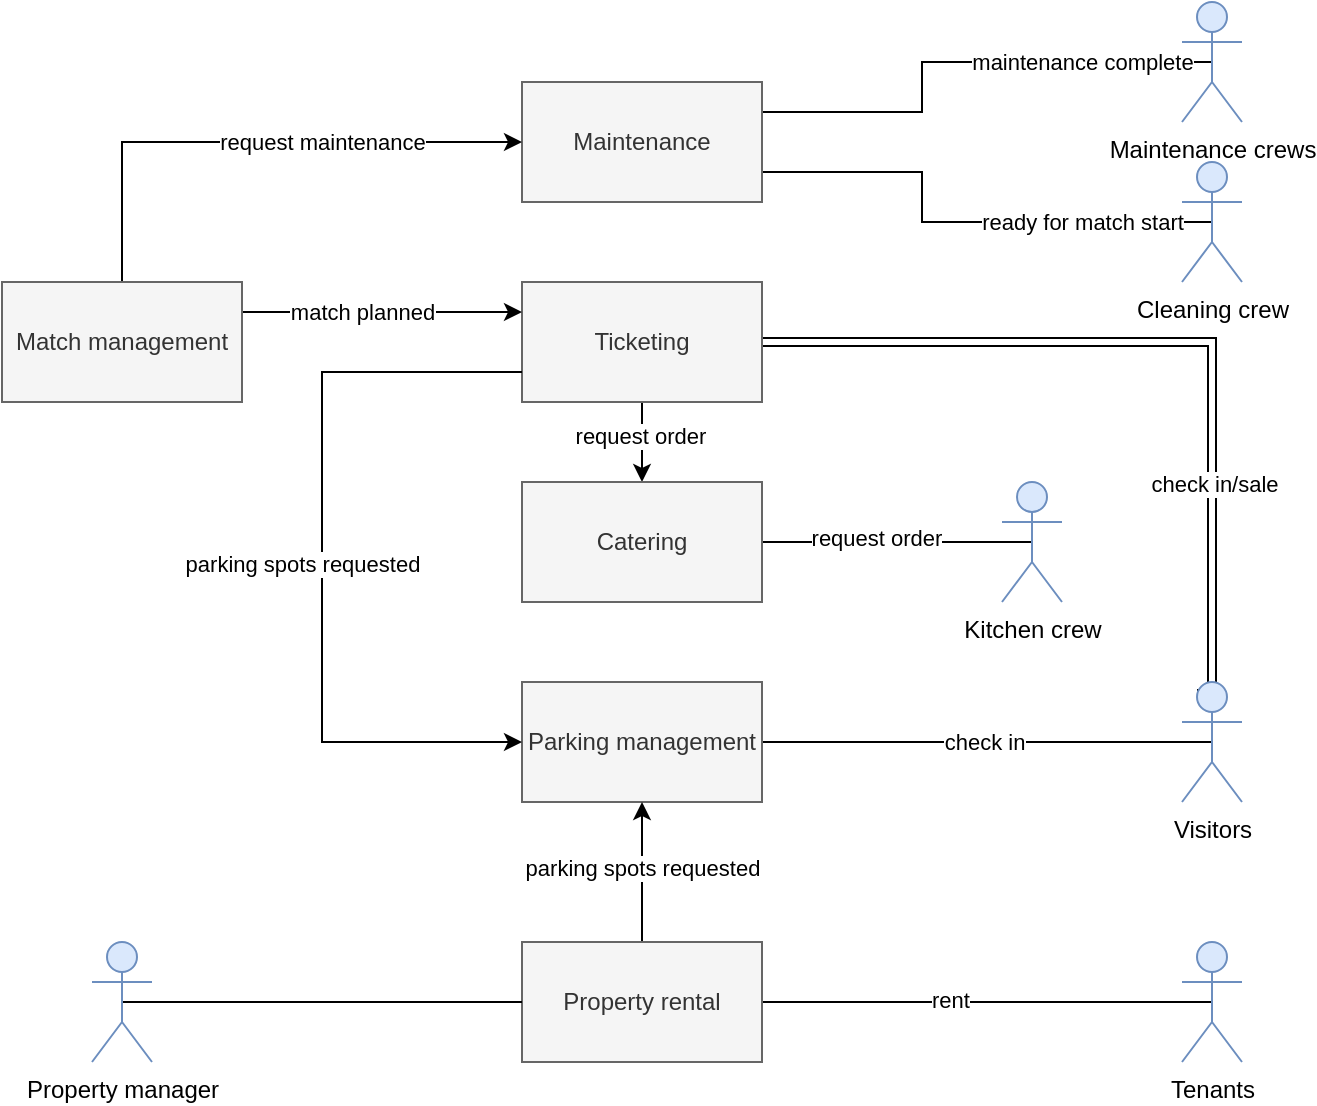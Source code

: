 <mxfile version="20.4.1" type="device"><diagram id="7vdR67izMV4KRyRr33on" name="Page-1"><mxGraphModel dx="946" dy="501" grid="1" gridSize="10" guides="1" tooltips="1" connect="1" arrows="1" fold="1" page="1" pageScale="1" pageWidth="827" pageHeight="1169" math="0" shadow="0"><root><mxCell id="0"/><mxCell id="1" parent="0"/><mxCell id="eaqYMlgLgRNQL0UhkFOH-26" style="edgeStyle=orthogonalEdgeStyle;rounded=0;orthogonalLoop=1;jettySize=auto;html=1;exitX=0.25;exitY=0.1;exitDx=0;exitDy=0;exitPerimeter=0;entryX=1;entryY=0.5;entryDx=0;entryDy=0;endArrow=none;endFill=0;shape=link;" parent="1" source="eaqYMlgLgRNQL0UhkFOH-1" target="eaqYMlgLgRNQL0UhkFOH-8" edge="1"><mxGeometry relative="1" as="geometry"><Array as="points"><mxPoint x="625" y="456"/><mxPoint x="625" y="280"/></Array></mxGeometry></mxCell><mxCell id="eaqYMlgLgRNQL0UhkFOH-37" value="check in/sale" style="edgeLabel;html=1;align=center;verticalAlign=middle;resizable=0;points=[];" parent="eaqYMlgLgRNQL0UhkFOH-26" vertex="1" connectable="0"><mxGeometry x="-0.45" relative="1" as="geometry"><mxPoint x="1" as="offset"/></mxGeometry></mxCell><mxCell id="eaqYMlgLgRNQL0UhkFOH-27" style="edgeStyle=orthogonalEdgeStyle;rounded=0;orthogonalLoop=1;jettySize=auto;html=1;exitX=0.5;exitY=0.5;exitDx=0;exitDy=0;exitPerimeter=0;entryX=1;entryY=0.5;entryDx=0;entryDy=0;endArrow=none;endFill=0;" parent="1" source="eaqYMlgLgRNQL0UhkFOH-1" target="eaqYMlgLgRNQL0UhkFOH-5" edge="1"><mxGeometry relative="1" as="geometry"><Array as="points"><mxPoint x="625" y="480"/></Array></mxGeometry></mxCell><mxCell id="eaqYMlgLgRNQL0UhkFOH-38" value="check in" style="edgeLabel;html=1;align=center;verticalAlign=middle;resizable=0;points=[];" parent="eaqYMlgLgRNQL0UhkFOH-27" vertex="1" connectable="0"><mxGeometry x="-0.389" y="-1" relative="1" as="geometry"><mxPoint x="-46" y="1" as="offset"/></mxGeometry></mxCell><mxCell id="eaqYMlgLgRNQL0UhkFOH-1" value="Visitors" style="shape=umlActor;verticalLabelPosition=bottom;verticalAlign=top;html=1;outlineConnect=0;fillColor=#dae8fc;strokeColor=#6c8ebf;" parent="1" vertex="1"><mxGeometry x="610" y="450" width="30" height="60" as="geometry"/></mxCell><mxCell id="eaqYMlgLgRNQL0UhkFOH-16" style="edgeStyle=orthogonalEdgeStyle;rounded=0;orthogonalLoop=1;jettySize=auto;html=1;exitX=0.5;exitY=0.5;exitDx=0;exitDy=0;exitPerimeter=0;entryX=1;entryY=0.75;entryDx=0;entryDy=0;endArrow=none;endFill=0;" parent="1" source="eaqYMlgLgRNQL0UhkFOH-2" target="eaqYMlgLgRNQL0UhkFOH-9" edge="1"><mxGeometry relative="1" as="geometry"><Array as="points"><mxPoint x="480" y="220"/><mxPoint x="480" y="195"/></Array></mxGeometry></mxCell><mxCell id="eaqYMlgLgRNQL0UhkFOH-35" value="ready for match start" style="edgeLabel;html=1;align=center;verticalAlign=middle;resizable=0;points=[];" parent="eaqYMlgLgRNQL0UhkFOH-16" vertex="1" connectable="0"><mxGeometry x="-0.248" y="-2" relative="1" as="geometry"><mxPoint x="29" y="2" as="offset"/></mxGeometry></mxCell><mxCell id="eaqYMlgLgRNQL0UhkFOH-2" value="Cleaning crew" style="shape=umlActor;verticalLabelPosition=bottom;verticalAlign=top;html=1;outlineConnect=0;fillColor=#dae8fc;strokeColor=#6c8ebf;" parent="1" vertex="1"><mxGeometry x="610" y="190" width="30" height="60" as="geometry"/></mxCell><mxCell id="eaqYMlgLgRNQL0UhkFOH-19" style="edgeStyle=orthogonalEdgeStyle;rounded=0;orthogonalLoop=1;jettySize=auto;html=1;exitX=0.5;exitY=0.5;exitDx=0;exitDy=0;exitPerimeter=0;entryX=1;entryY=0.25;entryDx=0;entryDy=0;endArrow=none;endFill=0;" parent="1" source="eaqYMlgLgRNQL0UhkFOH-3" target="eaqYMlgLgRNQL0UhkFOH-9" edge="1"><mxGeometry relative="1" as="geometry"><Array as="points"><mxPoint x="480" y="140"/><mxPoint x="480" y="165"/></Array></mxGeometry></mxCell><mxCell id="eaqYMlgLgRNQL0UhkFOH-36" value="maintenance complete" style="edgeLabel;html=1;align=center;verticalAlign=middle;resizable=0;points=[];" parent="eaqYMlgLgRNQL0UhkFOH-19" vertex="1" connectable="0"><mxGeometry x="-0.184" y="-1" relative="1" as="geometry"><mxPoint x="37" y="1" as="offset"/></mxGeometry></mxCell><mxCell id="eaqYMlgLgRNQL0UhkFOH-3" value="Maintenance crews" style="shape=umlActor;verticalLabelPosition=bottom;verticalAlign=top;html=1;outlineConnect=0;fillColor=#dae8fc;strokeColor=#6c8ebf;" parent="1" vertex="1"><mxGeometry x="610" y="110" width="30" height="60" as="geometry"/></mxCell><mxCell id="eaqYMlgLgRNQL0UhkFOH-28" style="edgeStyle=orthogonalEdgeStyle;rounded=0;orthogonalLoop=1;jettySize=auto;html=1;exitX=0.5;exitY=0.5;exitDx=0;exitDy=0;exitPerimeter=0;entryX=1;entryY=0.5;entryDx=0;entryDy=0;endArrow=none;endFill=0;" parent="1" source="eaqYMlgLgRNQL0UhkFOH-4" target="eaqYMlgLgRNQL0UhkFOH-7" edge="1"><mxGeometry relative="1" as="geometry"/></mxCell><mxCell id="eaqYMlgLgRNQL0UhkFOH-39" value="rent" style="edgeLabel;html=1;align=center;verticalAlign=middle;resizable=0;points=[];" parent="eaqYMlgLgRNQL0UhkFOH-28" vertex="1" connectable="0"><mxGeometry x="0.164" y="-1" relative="1" as="geometry"><mxPoint as="offset"/></mxGeometry></mxCell><mxCell id="eaqYMlgLgRNQL0UhkFOH-4" value="Tenants" style="shape=umlActor;verticalLabelPosition=bottom;verticalAlign=top;html=1;outlineConnect=0;fillColor=#dae8fc;strokeColor=#6c8ebf;" parent="1" vertex="1"><mxGeometry x="610" y="580" width="30" height="60" as="geometry"/></mxCell><mxCell id="eaqYMlgLgRNQL0UhkFOH-5" value="Parking management" style="rounded=0;whiteSpace=wrap;html=1;fillColor=#f5f5f5;fontColor=#333333;strokeColor=#666666;" parent="1" vertex="1"><mxGeometry x="280" y="450" width="120" height="60" as="geometry"/></mxCell><mxCell id="eaqYMlgLgRNQL0UhkFOH-24" style="edgeStyle=orthogonalEdgeStyle;rounded=0;orthogonalLoop=1;jettySize=auto;html=1;exitX=0.5;exitY=0;exitDx=0;exitDy=0;entryX=0.5;entryY=1;entryDx=0;entryDy=0;endArrow=classic;endFill=1;" parent="1" source="eaqYMlgLgRNQL0UhkFOH-7" target="eaqYMlgLgRNQL0UhkFOH-5" edge="1"><mxGeometry relative="1" as="geometry"/></mxCell><mxCell id="eaqYMlgLgRNQL0UhkFOH-29" value="parking spots requested" style="edgeLabel;html=1;align=center;verticalAlign=middle;resizable=0;points=[];" parent="eaqYMlgLgRNQL0UhkFOH-24" vertex="1" connectable="0"><mxGeometry x="0.067" relative="1" as="geometry"><mxPoint as="offset"/></mxGeometry></mxCell><mxCell id="eaqYMlgLgRNQL0UhkFOH-7" value="Property rental" style="rounded=0;whiteSpace=wrap;html=1;fillColor=#f5f5f5;fontColor=#333333;strokeColor=#666666;" parent="1" vertex="1"><mxGeometry x="280" y="580" width="120" height="60" as="geometry"/></mxCell><mxCell id="V97Hm1tWj9jtchOe_u8L-3" style="edgeStyle=orthogonalEdgeStyle;rounded=0;orthogonalLoop=1;jettySize=auto;html=1;exitX=0.5;exitY=1;exitDx=0;exitDy=0;entryX=0.5;entryY=0;entryDx=0;entryDy=0;" edge="1" parent="1" source="eaqYMlgLgRNQL0UhkFOH-8" target="V97Hm1tWj9jtchOe_u8L-1"><mxGeometry relative="1" as="geometry"/></mxCell><mxCell id="V97Hm1tWj9jtchOe_u8L-4" value="request order" style="edgeLabel;html=1;align=center;verticalAlign=middle;resizable=0;points=[];" vertex="1" connectable="0" parent="V97Hm1tWj9jtchOe_u8L-3"><mxGeometry x="-0.15" y="-1" relative="1" as="geometry"><mxPoint as="offset"/></mxGeometry></mxCell><mxCell id="eaqYMlgLgRNQL0UhkFOH-8" value="Ticketing" style="rounded=0;whiteSpace=wrap;html=1;fillColor=#f5f5f5;fontColor=#333333;strokeColor=#666666;" parent="1" vertex="1"><mxGeometry x="280" y="250" width="120" height="60" as="geometry"/></mxCell><mxCell id="eaqYMlgLgRNQL0UhkFOH-9" value="Maintenance" style="rounded=0;whiteSpace=wrap;html=1;fillColor=#f5f5f5;fontColor=#333333;strokeColor=#666666;" parent="1" vertex="1"><mxGeometry x="280" y="150" width="120" height="60" as="geometry"/></mxCell><mxCell id="eaqYMlgLgRNQL0UhkFOH-21" style="edgeStyle=orthogonalEdgeStyle;rounded=0;orthogonalLoop=1;jettySize=auto;html=1;exitX=0.5;exitY=0;exitDx=0;exitDy=0;entryX=0;entryY=0.5;entryDx=0;entryDy=0;endArrow=classic;endFill=1;" parent="1" source="eaqYMlgLgRNQL0UhkFOH-20" target="eaqYMlgLgRNQL0UhkFOH-9" edge="1"><mxGeometry relative="1" as="geometry"/></mxCell><mxCell id="eaqYMlgLgRNQL0UhkFOH-40" value="request maintenance" style="edgeLabel;html=1;align=center;verticalAlign=middle;resizable=0;points=[];" parent="eaqYMlgLgRNQL0UhkFOH-21" vertex="1" connectable="0"><mxGeometry x="0.029" y="3" relative="1" as="geometry"><mxPoint x="31" y="3" as="offset"/></mxGeometry></mxCell><mxCell id="eaqYMlgLgRNQL0UhkFOH-22" style="edgeStyle=orthogonalEdgeStyle;rounded=0;orthogonalLoop=1;jettySize=auto;html=1;exitX=1;exitY=0.25;exitDx=0;exitDy=0;entryX=0;entryY=0.25;entryDx=0;entryDy=0;endArrow=classic;endFill=1;" parent="1" source="eaqYMlgLgRNQL0UhkFOH-20" target="eaqYMlgLgRNQL0UhkFOH-8" edge="1"><mxGeometry relative="1" as="geometry"/></mxCell><mxCell id="eaqYMlgLgRNQL0UhkFOH-34" value="match planned" style="edgeLabel;html=1;align=center;verticalAlign=middle;resizable=0;points=[];" parent="eaqYMlgLgRNQL0UhkFOH-22" vertex="1" connectable="0"><mxGeometry x="-0.486" y="2" relative="1" as="geometry"><mxPoint x="24" y="2" as="offset"/></mxGeometry></mxCell><mxCell id="eaqYMlgLgRNQL0UhkFOH-23" style="edgeStyle=orthogonalEdgeStyle;rounded=0;orthogonalLoop=1;jettySize=auto;html=1;exitX=0;exitY=0.75;exitDx=0;exitDy=0;entryX=0;entryY=0.5;entryDx=0;entryDy=0;endArrow=classic;endFill=1;" parent="1" source="eaqYMlgLgRNQL0UhkFOH-8" target="eaqYMlgLgRNQL0UhkFOH-5" edge="1"><mxGeometry relative="1" as="geometry"><Array as="points"><mxPoint x="180" y="295"/><mxPoint x="180" y="480"/></Array></mxGeometry></mxCell><mxCell id="eaqYMlgLgRNQL0UhkFOH-30" value="parking spots requested" style="edgeLabel;html=1;align=center;verticalAlign=middle;resizable=0;points=[];" parent="eaqYMlgLgRNQL0UhkFOH-23" vertex="1" connectable="0"><mxGeometry x="0.191" y="2" relative="1" as="geometry"><mxPoint x="-12" y="-34" as="offset"/></mxGeometry></mxCell><mxCell id="eaqYMlgLgRNQL0UhkFOH-20" value="Match management" style="rounded=0;whiteSpace=wrap;html=1;fillColor=#f5f5f5;fontColor=#333333;strokeColor=#666666;" parent="1" vertex="1"><mxGeometry x="20" y="250" width="120" height="60" as="geometry"/></mxCell><mxCell id="V97Hm1tWj9jtchOe_u8L-6" style="edgeStyle=orthogonalEdgeStyle;rounded=0;orthogonalLoop=1;jettySize=auto;html=1;exitX=1;exitY=0.5;exitDx=0;exitDy=0;entryX=0.5;entryY=0.5;entryDx=0;entryDy=0;entryPerimeter=0;endArrow=none;endFill=0;" edge="1" parent="1" source="V97Hm1tWj9jtchOe_u8L-1" target="V97Hm1tWj9jtchOe_u8L-5"><mxGeometry relative="1" as="geometry"/></mxCell><mxCell id="V97Hm1tWj9jtchOe_u8L-7" value="request order" style="edgeLabel;html=1;align=center;verticalAlign=middle;resizable=0;points=[];" vertex="1" connectable="0" parent="V97Hm1tWj9jtchOe_u8L-6"><mxGeometry x="-0.156" y="2" relative="1" as="geometry"><mxPoint as="offset"/></mxGeometry></mxCell><mxCell id="V97Hm1tWj9jtchOe_u8L-1" value="Catering" style="rounded=0;whiteSpace=wrap;html=1;fillColor=#f5f5f5;fontColor=#333333;strokeColor=#666666;" vertex="1" parent="1"><mxGeometry x="280" y="350" width="120" height="60" as="geometry"/></mxCell><mxCell id="V97Hm1tWj9jtchOe_u8L-5" value="Kitchen crew" style="shape=umlActor;verticalLabelPosition=bottom;verticalAlign=top;html=1;outlineConnect=0;fillColor=#dae8fc;strokeColor=#6c8ebf;" vertex="1" parent="1"><mxGeometry x="520" y="350" width="30" height="60" as="geometry"/></mxCell><mxCell id="V97Hm1tWj9jtchOe_u8L-10" style="edgeStyle=orthogonalEdgeStyle;rounded=0;orthogonalLoop=1;jettySize=auto;html=1;exitX=0.5;exitY=0.5;exitDx=0;exitDy=0;exitPerimeter=0;entryX=0;entryY=0.5;entryDx=0;entryDy=0;endArrow=none;endFill=0;" edge="1" parent="1" source="V97Hm1tWj9jtchOe_u8L-9" target="eaqYMlgLgRNQL0UhkFOH-7"><mxGeometry relative="1" as="geometry"/></mxCell><mxCell id="V97Hm1tWj9jtchOe_u8L-9" value="Property manager" style="shape=umlActor;verticalLabelPosition=bottom;verticalAlign=top;html=1;outlineConnect=0;fillColor=#dae8fc;strokeColor=#6c8ebf;" vertex="1" parent="1"><mxGeometry x="65" y="580" width="30" height="60" as="geometry"/></mxCell></root></mxGraphModel></diagram></mxfile>